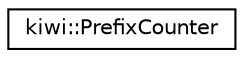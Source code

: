digraph "Graphical Class Hierarchy"
{
 // LATEX_PDF_SIZE
  edge [fontname="Helvetica",fontsize="10",labelfontname="Helvetica",labelfontsize="10"];
  node [fontname="Helvetica",fontsize="10",shape=record];
  rankdir="LR";
  Node0 [label="kiwi::PrefixCounter",height=0.2,width=0.4,color="black", fillcolor="white", style="filled",URL="$classkiwi_1_1PrefixCounter.html",tooltip=" "];
}
